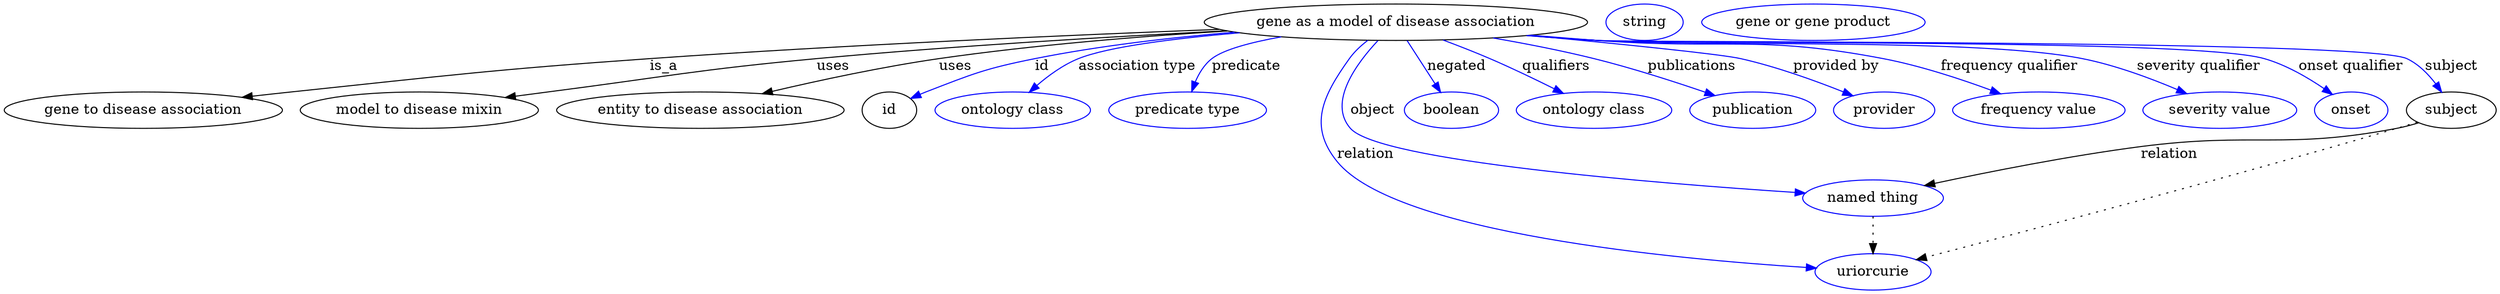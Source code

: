digraph {
	graph [bb="0,0,2022.7,283"];
	node [label="\N"];
	"gene as a model of disease association"	 [height=0.5,
		label="gene as a model of disease association",
		pos="1124.9,265",
		width=4.0982];
	"gene to disease association"	 [height=0.5,
		pos="105.94,178",
		width=2.9428];
	"gene as a model of disease association" -> "gene to disease association"	 [label=is_a,
		lp="526.94,221.5",
		pos="e,182.58,190.47 986.02,258.86 862.48,252.91 677,242.76 515.94,229 384.49,217.77 351.7,213.54 220.94,196 211.72,194.76 202.11,193.39 \
192.53,191.97"];
	"model to disease mixin"	 [height=0.5,
		pos="323.94,178",
		width=2.5998];
	"gene as a model of disease association" -> "model to disease mixin"	 [label=uses,
		lp="667.94,221.5",
		pos="e,392.59,190.29 992.06,257.16 898.03,251.04 769.07,241.48 655.94,229 553.73,217.73 528.49,212.19 426.94,196 419.04,194.74 410.8,\
193.38 402.59,191.99"];
	"entity to disease association"	 [height=0.5,
		pos="544.94,178",
		width=3.0331];
	"gene as a model of disease association" -> "entity to disease association"	 [label=uses,
		lp="763.94,221.5",
		pos="e,599.4,193.72 992.7,256.94 921.1,251.39 831.3,242.53 751.94,229 703.57,220.75 649.79,207.37 609.17,196.38"];
	id	 [height=0.5,
		pos="698.94,178",
		width=0.75];
	"gene as a model of disease association" -> id	 [color=blue,
		label=id,
		lp="833.44,221.5",
		pos="e,720.44,189.29 997.77,255.8 944.79,250.36 882.93,241.92 827.94,229 785.25,218.97 775.3,213.17 734.94,196 733.16,195.24 731.34,194.43 \
729.51,193.6",
		style=solid];
	"association type"	 [color=blue,
		height=0.5,
		label="ontology class",
		pos="805.94,178",
		width=1.7151];
	"gene as a model of disease association" -> "association type"	 [color=blue,
		label="association type",
		lp="910.94,221.5",
		pos="e,821.77,195.59 1004.5,254.59 949.74,248.56 891.69,239.98 866.94,229 852.93,222.78 839.59,212.37 828.99,202.56",
		style=solid];
	predicate	 [color=blue,
		height=0.5,
		label="predicate type",
		pos="945.94,178",
		width=1.679];
	"gene as a model of disease association" -> predicate	 [color=blue,
		label=predicate,
		lp="994.94,221.5",
		pos="e,950.15,196.09 1034,250.77 1006.4,245 980.63,237.64 969.94,229 962.53,223.01 957.28,214.2 953.63,205.58",
		style=solid];
	object	 [color=blue,
		height=0.5,
		label="named thing",
		pos="1509.9,91",
		width=1.5346];
	"gene as a model of disease association" -> object	 [color=blue,
		label=object,
		lp="1105.9,178",
		pos="e,1456.5,95.915 1109.2,247.06 1091.4,224.43 1067.4,185.41 1088.9,160 1111.8,133.07 1334.4,107.96 1446.4,96.909",
		style=solid];
	relation	 [color=blue,
		height=0.5,
		label=uriorcurie,
		pos="1509.9,18",
		width=1.2638];
	"gene as a model of disease association" -> relation	 [color=blue,
		label=relation,
		lp="1110.9,134.5",
		pos="e,1466.9,24.142 1100.5,247.21 1094.7,241.93 1089,235.74 1084.9,229 1061.7,190.02 1056,157.09 1089.9,127 1144.5,78.658 1356.8,41.094 \
1457,25.654",
		style=solid];
	negated	 [color=blue,
		height=0.5,
		label=boolean,
		pos="1169.9,178",
		width=1.0652];
	"gene as a model of disease association" -> negated	 [color=blue,
		label=negated,
		lp="1172.4,221.5",
		pos="e,1160.8,195.71 1134.3,246.97 1140.6,234.76 1149,218.41 1156.1,204.7",
		style=solid];
	qualifiers	 [color=blue,
		height=0.5,
		label="ontology class",
		pos="1287.9,178",
		width=1.7151];
	"gene as a model of disease association" -> qualifiers	 [color=blue,
		label=qualifiers,
		lp="1251.9,221.5",
		pos="e,1260.2,194.27 1161.5,247.46 1173.2,241.72 1186.2,235.21 1197.9,229 1215.8,219.57 1235.2,208.61 1251.5,199.27",
		style=solid];
	publications	 [color=blue,
		height=0.5,
		label=publication,
		pos="1417.9,178",
		width=1.3902];
	"gene as a model of disease association" -> publications	 [color=blue,
		label=publications,
		lp="1357.4,221.5",
		pos="e,1385.1,191.72 1201.7,249.54 1227.4,243.8 1256.1,236.77 1281.9,229 1313.9,219.4 1349.1,206.1 1375.7,195.5",
		style=solid];
	"provided by"	 [color=blue,
		height=0.5,
		label=provider,
		pos="1525.9,178",
		width=1.1193];
	"gene as a model of disease association" -> "provided by"	 [color=blue,
		label="provided by",
		lp="1472.9,221.5",
		pos="e,1498,191.15 1229.7,252.25 1298.5,243.65 1378.8,233.15 1394.9,229 1427.4,220.64 1462.8,206.56 1488.6,195.3",
		style=solid];
	"frequency qualifier"	 [color=blue,
		height=0.5,
		label="frequency value",
		pos="1651.9,178",
		width=1.8776];
	"gene as a model of disease association" -> "frequency qualifier"	 [color=blue,
		label="frequency qualifier",
		lp="1613.9,221.5",
		pos="e,1617.1,193.47 1230.2,252.33 1247.2,250.44 1264.5,248.59 1280.9,247 1382.6,237.15 1410.1,250.44 1509.9,229 1543.6,221.76 1580.2,\
208.51 1607.7,197.32",
		style=solid];
	"severity qualifier"	 [color=blue,
		height=0.5,
		label="severity value",
		pos="1796.9,178",
		width=1.661];
	"gene as a model of disease association" -> "severity qualifier"	 [color=blue,
		label="severity qualifier",
		lp="1763.4,221.5",
		pos="e,1766.5,193.58 1228.1,252.09 1245.7,250.17 1263.8,248.38 1280.9,247 1367.2,240.04 1585.4,247.38 1669.9,229 1700.3,222.41 1732.7,\
209.26 1757.2,197.96",
		style=solid];
	"onset qualifier"	 [color=blue,
		height=0.5,
		label=onset,
		pos="1903.9,178",
		width=0.81243];
	"gene as a model of disease association" -> "onset qualifier"	 [color=blue,
		label="onset qualifier",
		lp="1886.4,221.5",
		pos="e,1885.5,192.03 1227.2,252 1245.1,250.07 1263.5,248.3 1280.9,247 1399.1,238.2 1699.9,261.14 1813.9,229 1836.8,222.57 1860,209.21 \
1877.1,197.78",
		style=solid];
	subject	 [height=0.5,
		pos="1986.9,178",
		width=0.99297];
	"gene as a model of disease association" -> subject	 [color=blue,
		label=subject,
		lp="1972.4,221.5",
		pos="e,1973.7,194.93 1226.8,251.96 1244.8,250.02 1263.4,248.25 1280.9,247 1352.9,241.86 1862.9,255.68 1929.9,229 1944,223.4 1956.8,212.68 \
1966.8,202.51",
		style=solid];
	association_id	 [color=blue,
		height=0.5,
		label=string,
		pos="1320.9,265",
		width=0.84854];
	object -> relation	 [pos="e,1509.9,36.09 1509.9,72.955 1509.9,64.883 1509.9,55.176 1509.9,46.182",
		style=dotted];
	subject -> object	 [label=relation,
		lp="1754.9,134.5",
		pos="e,1552.5,102.54 1960.2,165.83 1954.3,163.55 1948,161.44 1941.9,160 1851.7,138.54 1825.6,156.33 1733.9,142 1674.6,132.72 1607.5,116.71 \
1562.4,105.1"];
	subject -> relation	 [pos="e,1546,29.024 1959,166.49 1953.3,164.27 1947.5,162.01 1941.9,160 1802.5,109.25 1634.9,56.474 1555.7,32.005",
		style=dotted];
	"gene as a model of disease association_subject"	 [color=blue,
		height=0.5,
		label="gene or gene product",
		pos="1454.9,265",
		width=2.3651];
}
